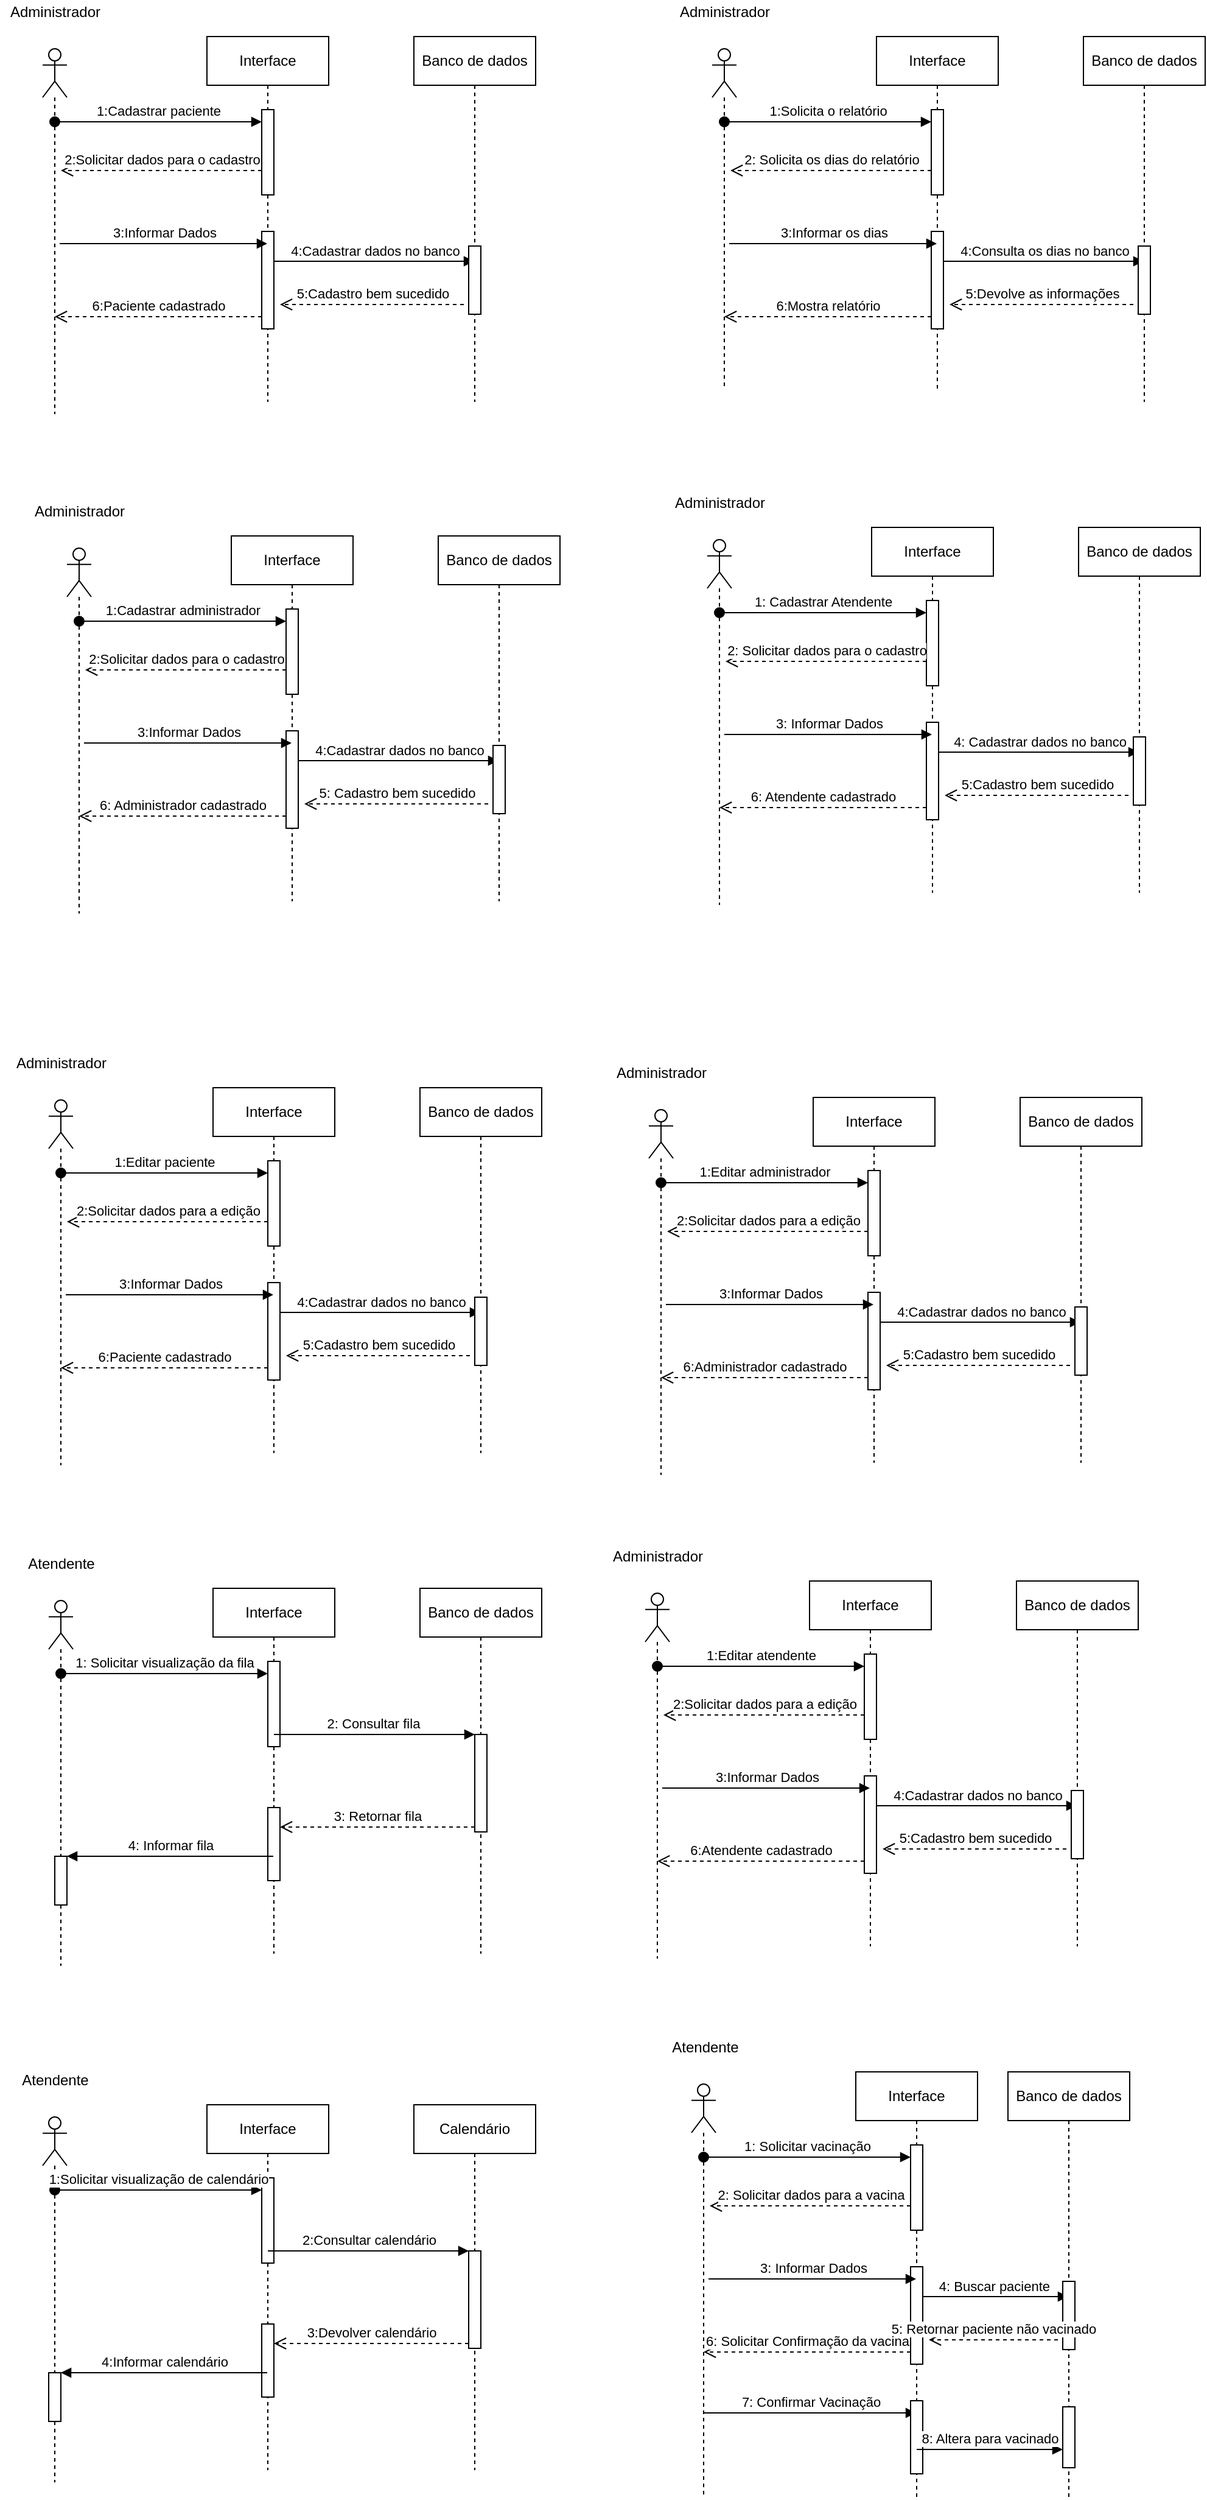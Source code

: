 <mxfile version="14.7.0" type="device"><diagram id="fq1xFyB3ZNlczUA5OAcR" name="Page-1"><mxGraphModel dx="1102" dy="614" grid="0" gridSize="10" guides="1" tooltips="1" connect="1" arrows="1" fold="1" page="1" pageScale="1" pageWidth="1169" pageHeight="827" math="0" shadow="0"><root><mxCell id="0"/><mxCell id="1" parent="0"/><mxCell id="ypJYHJsdkDQS3AEFPmSb-1" value="" style="shape=umlLifeline;participant=umlActor;perimeter=lifelinePerimeter;whiteSpace=wrap;html=1;container=1;collapsible=0;recursiveResize=0;verticalAlign=top;spacingTop=36;outlineConnect=0;" parent="1" vertex="1"><mxGeometry x="115" y="70" width="20" height="300" as="geometry"/></mxCell><mxCell id="ypJYHJsdkDQS3AEFPmSb-2" value="Interface" style="shape=umlLifeline;perimeter=lifelinePerimeter;whiteSpace=wrap;html=1;container=1;collapsible=0;recursiveResize=0;outlineConnect=0;" parent="1" vertex="1"><mxGeometry x="250" y="60" width="100" height="300" as="geometry"/></mxCell><mxCell id="ypJYHJsdkDQS3AEFPmSb-3" value="Banco de dados" style="shape=umlLifeline;perimeter=lifelinePerimeter;whiteSpace=wrap;html=1;container=1;collapsible=0;recursiveResize=0;outlineConnect=0;" parent="1" vertex="1"><mxGeometry x="420" y="60" width="100" height="300" as="geometry"/></mxCell><mxCell id="ypJYHJsdkDQS3AEFPmSb-6" value="Administrador" style="text;html=1;align=center;verticalAlign=middle;resizable=0;points=[];autosize=1;strokeColor=none;" parent="1" vertex="1"><mxGeometry x="80" y="30" width="90" height="20" as="geometry"/></mxCell><mxCell id="ypJYHJsdkDQS3AEFPmSb-7" value="" style="html=1;points=[];perimeter=orthogonalPerimeter;" parent="1" vertex="1"><mxGeometry x="295" y="120" width="10" height="70" as="geometry"/></mxCell><mxCell id="ypJYHJsdkDQS3AEFPmSb-8" value="1:Cadastrar paciente" style="html=1;verticalAlign=bottom;startArrow=oval;endArrow=block;startSize=8;" parent="1" source="ypJYHJsdkDQS3AEFPmSb-1" target="ypJYHJsdkDQS3AEFPmSb-7" edge="1"><mxGeometry relative="1" as="geometry"><mxPoint x="230" y="130" as="sourcePoint"/><Array as="points"><mxPoint x="210" y="130"/></Array></mxGeometry></mxCell><mxCell id="ypJYHJsdkDQS3AEFPmSb-9" value="2:Solicitar dados para o cadastro" style="html=1;verticalAlign=bottom;endArrow=open;dashed=1;endSize=8;" parent="1" edge="1"><mxGeometry relative="1" as="geometry"><mxPoint x="295" y="170" as="sourcePoint"/><mxPoint x="130" y="170" as="targetPoint"/></mxGeometry></mxCell><mxCell id="ypJYHJsdkDQS3AEFPmSb-15" value="" style="html=1;points=[];perimeter=orthogonalPerimeter;" parent="1" vertex="1"><mxGeometry x="295" y="220" width="10" height="80" as="geometry"/></mxCell><mxCell id="ypJYHJsdkDQS3AEFPmSb-16" value="3:Informar Dados" style="html=1;verticalAlign=bottom;endArrow=block;" parent="1" target="ypJYHJsdkDQS3AEFPmSb-2" edge="1"><mxGeometry width="80" relative="1" as="geometry"><mxPoint x="129" y="230" as="sourcePoint"/><mxPoint x="210" y="230" as="targetPoint"/><Array as="points"><mxPoint x="230" y="230"/></Array></mxGeometry></mxCell><mxCell id="ypJYHJsdkDQS3AEFPmSb-18" value="4:Cadastrar dados no banco" style="html=1;verticalAlign=bottom;endArrow=block;" parent="1" target="ypJYHJsdkDQS3AEFPmSb-3" edge="1"><mxGeometry width="80" relative="1" as="geometry"><mxPoint x="305" y="244.5" as="sourcePoint"/><mxPoint x="450" y="245" as="targetPoint"/></mxGeometry></mxCell><mxCell id="ypJYHJsdkDQS3AEFPmSb-19" value="" style="html=1;points=[];perimeter=orthogonalPerimeter;" parent="1" vertex="1"><mxGeometry x="465" y="232" width="10" height="56" as="geometry"/></mxCell><mxCell id="ypJYHJsdkDQS3AEFPmSb-20" value="5:Cadastro bem sucedido" style="html=1;verticalAlign=bottom;endArrow=open;dashed=1;endSize=8;exitX=-0.4;exitY=0.857;exitDx=0;exitDy=0;exitPerimeter=0;" parent="1" source="ypJYHJsdkDQS3AEFPmSb-19" edge="1"><mxGeometry relative="1" as="geometry"><mxPoint x="495" y="280" as="sourcePoint"/><mxPoint x="310" y="280" as="targetPoint"/></mxGeometry></mxCell><mxCell id="ypJYHJsdkDQS3AEFPmSb-21" value="6:Paciente cadastrado" style="html=1;verticalAlign=bottom;endArrow=open;dashed=1;endSize=8;" parent="1" target="ypJYHJsdkDQS3AEFPmSb-1" edge="1"><mxGeometry relative="1" as="geometry"><mxPoint x="295" y="290" as="sourcePoint"/><mxPoint x="215" y="290" as="targetPoint"/></mxGeometry></mxCell><mxCell id="ypJYHJsdkDQS3AEFPmSb-22" value="" style="shape=umlLifeline;participant=umlActor;perimeter=lifelinePerimeter;whiteSpace=wrap;html=1;container=1;collapsible=0;recursiveResize=0;verticalAlign=top;spacingTop=36;outlineConnect=0;" parent="1" vertex="1"><mxGeometry x="135" y="480" width="20" height="300" as="geometry"/></mxCell><mxCell id="ypJYHJsdkDQS3AEFPmSb-23" value="Interface" style="shape=umlLifeline;perimeter=lifelinePerimeter;whiteSpace=wrap;html=1;container=1;collapsible=0;recursiveResize=0;outlineConnect=0;" parent="1" vertex="1"><mxGeometry x="270" y="470" width="100" height="300" as="geometry"/></mxCell><mxCell id="ypJYHJsdkDQS3AEFPmSb-24" value="Banco de dados" style="shape=umlLifeline;perimeter=lifelinePerimeter;whiteSpace=wrap;html=1;container=1;collapsible=0;recursiveResize=0;outlineConnect=0;" parent="1" vertex="1"><mxGeometry x="440" y="470" width="100" height="300" as="geometry"/></mxCell><mxCell id="ypJYHJsdkDQS3AEFPmSb-25" value="Administrador" style="text;html=1;align=center;verticalAlign=middle;resizable=0;points=[];autosize=1;strokeColor=none;" parent="1" vertex="1"><mxGeometry x="100" y="440" width="90" height="20" as="geometry"/></mxCell><mxCell id="ypJYHJsdkDQS3AEFPmSb-26" value="" style="html=1;points=[];perimeter=orthogonalPerimeter;" parent="1" vertex="1"><mxGeometry x="315" y="530" width="10" height="70" as="geometry"/></mxCell><mxCell id="ypJYHJsdkDQS3AEFPmSb-27" value="1:Cadastrar administrador" style="html=1;verticalAlign=bottom;startArrow=oval;endArrow=block;startSize=8;" parent="1" source="ypJYHJsdkDQS3AEFPmSb-22" target="ypJYHJsdkDQS3AEFPmSb-26" edge="1"><mxGeometry relative="1" as="geometry"><mxPoint x="250" y="540" as="sourcePoint"/><Array as="points"><mxPoint x="230" y="540"/></Array></mxGeometry></mxCell><mxCell id="ypJYHJsdkDQS3AEFPmSb-28" value="2:Solicitar dados para o cadastro" style="html=1;verticalAlign=bottom;endArrow=open;dashed=1;endSize=8;" parent="1" edge="1"><mxGeometry relative="1" as="geometry"><mxPoint x="315" y="580" as="sourcePoint"/><mxPoint x="150" y="580" as="targetPoint"/></mxGeometry></mxCell><mxCell id="ypJYHJsdkDQS3AEFPmSb-29" value="" style="html=1;points=[];perimeter=orthogonalPerimeter;" parent="1" vertex="1"><mxGeometry x="315" y="630" width="10" height="80" as="geometry"/></mxCell><mxCell id="ypJYHJsdkDQS3AEFPmSb-30" value="3:Informar Dados" style="html=1;verticalAlign=bottom;endArrow=block;" parent="1" target="ypJYHJsdkDQS3AEFPmSb-23" edge="1"><mxGeometry width="80" relative="1" as="geometry"><mxPoint x="149" y="640" as="sourcePoint"/><mxPoint x="230" y="640" as="targetPoint"/><Array as="points"><mxPoint x="250" y="640"/></Array></mxGeometry></mxCell><mxCell id="ypJYHJsdkDQS3AEFPmSb-31" value="4:Cadastrar dados no banco" style="html=1;verticalAlign=bottom;endArrow=block;" parent="1" target="ypJYHJsdkDQS3AEFPmSb-24" edge="1"><mxGeometry width="80" relative="1" as="geometry"><mxPoint x="325" y="654.5" as="sourcePoint"/><mxPoint x="470" y="655" as="targetPoint"/></mxGeometry></mxCell><mxCell id="ypJYHJsdkDQS3AEFPmSb-32" value="" style="html=1;points=[];perimeter=orthogonalPerimeter;" parent="1" vertex="1"><mxGeometry x="485" y="642" width="10" height="56" as="geometry"/></mxCell><mxCell id="ypJYHJsdkDQS3AEFPmSb-33" value="5: Cadastro bem sucedido" style="html=1;verticalAlign=bottom;endArrow=open;dashed=1;endSize=8;exitX=-0.4;exitY=0.857;exitDx=0;exitDy=0;exitPerimeter=0;" parent="1" source="ypJYHJsdkDQS3AEFPmSb-32" edge="1"><mxGeometry relative="1" as="geometry"><mxPoint x="515" y="690" as="sourcePoint"/><mxPoint x="330" y="690" as="targetPoint"/></mxGeometry></mxCell><mxCell id="ypJYHJsdkDQS3AEFPmSb-34" value="6: Administrador cadastrado" style="html=1;verticalAlign=bottom;endArrow=open;dashed=1;endSize=8;" parent="1" target="ypJYHJsdkDQS3AEFPmSb-22" edge="1"><mxGeometry relative="1" as="geometry"><mxPoint x="315" y="700" as="sourcePoint"/><mxPoint x="235" y="700" as="targetPoint"/></mxGeometry></mxCell><mxCell id="ypJYHJsdkDQS3AEFPmSb-35" value="" style="shape=umlLifeline;participant=umlActor;perimeter=lifelinePerimeter;whiteSpace=wrap;html=1;container=1;collapsible=0;recursiveResize=0;verticalAlign=top;spacingTop=36;outlineConnect=0;" parent="1" vertex="1"><mxGeometry x="661" y="473" width="20" height="300" as="geometry"/></mxCell><mxCell id="ypJYHJsdkDQS3AEFPmSb-36" value="Interface" style="shape=umlLifeline;perimeter=lifelinePerimeter;whiteSpace=wrap;html=1;container=1;collapsible=0;recursiveResize=0;outlineConnect=0;" parent="1" vertex="1"><mxGeometry x="796" y="463" width="100" height="300" as="geometry"/></mxCell><mxCell id="ypJYHJsdkDQS3AEFPmSb-37" value="Banco de dados" style="shape=umlLifeline;perimeter=lifelinePerimeter;whiteSpace=wrap;html=1;container=1;collapsible=0;recursiveResize=0;outlineConnect=0;" parent="1" vertex="1"><mxGeometry x="966" y="463" width="100" height="300" as="geometry"/></mxCell><mxCell id="ypJYHJsdkDQS3AEFPmSb-38" value="Administrador" style="text;html=1;align=center;verticalAlign=middle;resizable=0;points=[];autosize=1;strokeColor=none;" parent="1" vertex="1"><mxGeometry x="626" y="433" width="90" height="20" as="geometry"/></mxCell><mxCell id="ypJYHJsdkDQS3AEFPmSb-39" value="" style="html=1;points=[];perimeter=orthogonalPerimeter;" parent="1" vertex="1"><mxGeometry x="841" y="523" width="10" height="70" as="geometry"/></mxCell><mxCell id="ypJYHJsdkDQS3AEFPmSb-40" value="1: Cadastrar Atendente" style="html=1;verticalAlign=bottom;startArrow=oval;endArrow=block;startSize=8;" parent="1" source="ypJYHJsdkDQS3AEFPmSb-35" target="ypJYHJsdkDQS3AEFPmSb-39" edge="1"><mxGeometry relative="1" as="geometry"><mxPoint x="776" y="533" as="sourcePoint"/><Array as="points"><mxPoint x="756" y="533"/></Array></mxGeometry></mxCell><mxCell id="ypJYHJsdkDQS3AEFPmSb-41" value="2: Solicitar dados para o cadastro" style="html=1;verticalAlign=bottom;endArrow=open;dashed=1;endSize=8;" parent="1" edge="1"><mxGeometry relative="1" as="geometry"><mxPoint x="841" y="573" as="sourcePoint"/><mxPoint x="676" y="573" as="targetPoint"/></mxGeometry></mxCell><mxCell id="ypJYHJsdkDQS3AEFPmSb-42" value="" style="html=1;points=[];perimeter=orthogonalPerimeter;" parent="1" vertex="1"><mxGeometry x="841" y="623" width="10" height="80" as="geometry"/></mxCell><mxCell id="ypJYHJsdkDQS3AEFPmSb-43" value="3: Informar Dados" style="html=1;verticalAlign=bottom;endArrow=block;" parent="1" target="ypJYHJsdkDQS3AEFPmSb-36" edge="1"><mxGeometry width="80" relative="1" as="geometry"><mxPoint x="675" y="633" as="sourcePoint"/><mxPoint x="756" y="633" as="targetPoint"/><Array as="points"><mxPoint x="776" y="633"/></Array></mxGeometry></mxCell><mxCell id="ypJYHJsdkDQS3AEFPmSb-44" value="4: Cadastrar dados no banco" style="html=1;verticalAlign=bottom;endArrow=block;" parent="1" target="ypJYHJsdkDQS3AEFPmSb-37" edge="1"><mxGeometry width="80" relative="1" as="geometry"><mxPoint x="851" y="647.5" as="sourcePoint"/><mxPoint x="996" y="648" as="targetPoint"/></mxGeometry></mxCell><mxCell id="ypJYHJsdkDQS3AEFPmSb-45" value="" style="html=1;points=[];perimeter=orthogonalPerimeter;" parent="1" vertex="1"><mxGeometry x="1011" y="635" width="10" height="56" as="geometry"/></mxCell><mxCell id="ypJYHJsdkDQS3AEFPmSb-46" value="5:Cadastro bem sucedido" style="html=1;verticalAlign=bottom;endArrow=open;dashed=1;endSize=8;exitX=-0.4;exitY=0.857;exitDx=0;exitDy=0;exitPerimeter=0;" parent="1" source="ypJYHJsdkDQS3AEFPmSb-45" edge="1"><mxGeometry relative="1" as="geometry"><mxPoint x="1041" y="683" as="sourcePoint"/><mxPoint x="856" y="683" as="targetPoint"/></mxGeometry></mxCell><mxCell id="ypJYHJsdkDQS3AEFPmSb-47" value="6: Atendente cadastrado" style="html=1;verticalAlign=bottom;endArrow=open;dashed=1;endSize=8;" parent="1" target="ypJYHJsdkDQS3AEFPmSb-35" edge="1"><mxGeometry relative="1" as="geometry"><mxPoint x="841" y="693" as="sourcePoint"/><mxPoint x="761" y="693" as="targetPoint"/></mxGeometry></mxCell><mxCell id="Ee1vl0Kd4_KWpYa4vW4K-1" value="" style="shape=umlLifeline;participant=umlActor;perimeter=lifelinePerimeter;whiteSpace=wrap;html=1;container=1;collapsible=0;recursiveResize=0;verticalAlign=top;spacingTop=36;outlineConnect=0;" vertex="1" parent="1"><mxGeometry x="665" y="70" width="20" height="280" as="geometry"/></mxCell><mxCell id="Ee1vl0Kd4_KWpYa4vW4K-2" value="Interface" style="shape=umlLifeline;perimeter=lifelinePerimeter;whiteSpace=wrap;html=1;container=1;collapsible=0;recursiveResize=0;outlineConnect=0;" vertex="1" parent="1"><mxGeometry x="800" y="60" width="100" height="290" as="geometry"/></mxCell><mxCell id="Ee1vl0Kd4_KWpYa4vW4K-3" value="Banco de dados" style="shape=umlLifeline;perimeter=lifelinePerimeter;whiteSpace=wrap;html=1;container=1;collapsible=0;recursiveResize=0;outlineConnect=0;" vertex="1" parent="1"><mxGeometry x="970" y="60" width="100" height="300" as="geometry"/></mxCell><mxCell id="Ee1vl0Kd4_KWpYa4vW4K-4" value="Administrador" style="text;html=1;align=center;verticalAlign=middle;resizable=0;points=[];autosize=1;strokeColor=none;" vertex="1" parent="1"><mxGeometry x="630" y="30" width="90" height="20" as="geometry"/></mxCell><mxCell id="Ee1vl0Kd4_KWpYa4vW4K-5" value="" style="html=1;points=[];perimeter=orthogonalPerimeter;" vertex="1" parent="1"><mxGeometry x="845" y="120" width="10" height="70" as="geometry"/></mxCell><mxCell id="Ee1vl0Kd4_KWpYa4vW4K-6" value="1:Solicita o relatório" style="html=1;verticalAlign=bottom;startArrow=oval;endArrow=block;startSize=8;" edge="1" parent="1" source="Ee1vl0Kd4_KWpYa4vW4K-1" target="Ee1vl0Kd4_KWpYa4vW4K-5"><mxGeometry relative="1" as="geometry"><mxPoint x="780" y="130" as="sourcePoint"/><Array as="points"><mxPoint x="760" y="130"/></Array></mxGeometry></mxCell><mxCell id="Ee1vl0Kd4_KWpYa4vW4K-7" value="2: Solicita os dias do relatório" style="html=1;verticalAlign=bottom;endArrow=open;dashed=1;endSize=8;" edge="1" parent="1"><mxGeometry relative="1" as="geometry"><mxPoint x="845" y="170" as="sourcePoint"/><mxPoint x="680" y="170" as="targetPoint"/></mxGeometry></mxCell><mxCell id="Ee1vl0Kd4_KWpYa4vW4K-8" value="" style="html=1;points=[];perimeter=orthogonalPerimeter;" vertex="1" parent="1"><mxGeometry x="845" y="220" width="10" height="80" as="geometry"/></mxCell><mxCell id="Ee1vl0Kd4_KWpYa4vW4K-9" value="3:Informar os dias" style="html=1;verticalAlign=bottom;endArrow=block;" edge="1" parent="1" target="Ee1vl0Kd4_KWpYa4vW4K-2"><mxGeometry width="80" relative="1" as="geometry"><mxPoint x="679" y="230" as="sourcePoint"/><mxPoint x="760" y="230" as="targetPoint"/><Array as="points"><mxPoint x="780" y="230"/></Array></mxGeometry></mxCell><mxCell id="Ee1vl0Kd4_KWpYa4vW4K-10" value="4:Consulta os dias no banco" style="html=1;verticalAlign=bottom;endArrow=block;" edge="1" parent="1" target="Ee1vl0Kd4_KWpYa4vW4K-3"><mxGeometry width="80" relative="1" as="geometry"><mxPoint x="855" y="244.5" as="sourcePoint"/><mxPoint x="1000" y="245" as="targetPoint"/></mxGeometry></mxCell><mxCell id="Ee1vl0Kd4_KWpYa4vW4K-11" value="" style="html=1;points=[];perimeter=orthogonalPerimeter;" vertex="1" parent="1"><mxGeometry x="1015" y="232" width="10" height="56" as="geometry"/></mxCell><mxCell id="Ee1vl0Kd4_KWpYa4vW4K-12" value="5:Devolve as informações" style="html=1;verticalAlign=bottom;endArrow=open;dashed=1;endSize=8;exitX=-0.4;exitY=0.857;exitDx=0;exitDy=0;exitPerimeter=0;" edge="1" parent="1" source="Ee1vl0Kd4_KWpYa4vW4K-11"><mxGeometry relative="1" as="geometry"><mxPoint x="1045" y="280" as="sourcePoint"/><mxPoint x="860" y="280" as="targetPoint"/></mxGeometry></mxCell><mxCell id="Ee1vl0Kd4_KWpYa4vW4K-13" value="6:Mostra relatório" style="html=1;verticalAlign=bottom;endArrow=open;dashed=1;endSize=8;" edge="1" parent="1" target="Ee1vl0Kd4_KWpYa4vW4K-1"><mxGeometry relative="1" as="geometry"><mxPoint x="845" y="290" as="sourcePoint"/><mxPoint x="765" y="290" as="targetPoint"/></mxGeometry></mxCell><mxCell id="Ee1vl0Kd4_KWpYa4vW4K-14" value="" style="shape=umlLifeline;participant=umlActor;perimeter=lifelinePerimeter;whiteSpace=wrap;html=1;container=1;collapsible=0;recursiveResize=0;verticalAlign=top;spacingTop=36;outlineConnect=0;" vertex="1" parent="1"><mxGeometry x="120" y="1344" width="20" height="300" as="geometry"/></mxCell><mxCell id="Ee1vl0Kd4_KWpYa4vW4K-15" value="Interface" style="shape=umlLifeline;perimeter=lifelinePerimeter;whiteSpace=wrap;html=1;container=1;collapsible=0;recursiveResize=0;outlineConnect=0;" vertex="1" parent="1"><mxGeometry x="255" y="1334" width="100" height="300" as="geometry"/></mxCell><mxCell id="Ee1vl0Kd4_KWpYa4vW4K-16" value="Banco de dados" style="shape=umlLifeline;perimeter=lifelinePerimeter;whiteSpace=wrap;html=1;container=1;collapsible=0;recursiveResize=0;outlineConnect=0;" vertex="1" parent="1"><mxGeometry x="425" y="1334" width="100" height="300" as="geometry"/></mxCell><mxCell id="Ee1vl0Kd4_KWpYa4vW4K-17" value="Atendente" style="text;html=1;align=center;verticalAlign=middle;resizable=0;points=[];autosize=1;strokeColor=none;" vertex="1" parent="1"><mxGeometry x="95" y="1304" width="70" height="20" as="geometry"/></mxCell><mxCell id="Ee1vl0Kd4_KWpYa4vW4K-18" value="" style="html=1;points=[];perimeter=orthogonalPerimeter;" vertex="1" parent="1"><mxGeometry x="300" y="1394" width="10" height="70" as="geometry"/></mxCell><mxCell id="Ee1vl0Kd4_KWpYa4vW4K-19" value="1: Solicitar visualização da fila" style="html=1;verticalAlign=bottom;startArrow=oval;endArrow=block;startSize=8;" edge="1" parent="1" source="Ee1vl0Kd4_KWpYa4vW4K-14" target="Ee1vl0Kd4_KWpYa4vW4K-18"><mxGeometry relative="1" as="geometry"><mxPoint x="235" y="1404" as="sourcePoint"/><Array as="points"><mxPoint x="215" y="1404"/></Array></mxGeometry></mxCell><mxCell id="Ee1vl0Kd4_KWpYa4vW4K-27" value="" style="html=1;points=[];perimeter=orthogonalPerimeter;" vertex="1" parent="1"><mxGeometry x="470" y="1454" width="10" height="80" as="geometry"/></mxCell><mxCell id="Ee1vl0Kd4_KWpYa4vW4K-28" value="2: Consultar fila&amp;nbsp;" style="html=1;verticalAlign=bottom;endArrow=block;entryX=0;entryY=0;" edge="1" target="Ee1vl0Kd4_KWpYa4vW4K-27" parent="1" source="Ee1vl0Kd4_KWpYa4vW4K-15"><mxGeometry relative="1" as="geometry"><mxPoint x="395" y="1454" as="sourcePoint"/></mxGeometry></mxCell><mxCell id="Ee1vl0Kd4_KWpYa4vW4K-29" value="3: Retornar fila" style="html=1;verticalAlign=bottom;endArrow=open;dashed=1;endSize=8;exitX=0;exitY=0.95;" edge="1" source="Ee1vl0Kd4_KWpYa4vW4K-27" parent="1" target="Ee1vl0Kd4_KWpYa4vW4K-30"><mxGeometry relative="1" as="geometry"><mxPoint x="335" y="1530" as="targetPoint"/></mxGeometry></mxCell><mxCell id="Ee1vl0Kd4_KWpYa4vW4K-30" value="" style="html=1;points=[];perimeter=orthogonalPerimeter;" vertex="1" parent="1"><mxGeometry x="300" y="1514" width="10" height="60" as="geometry"/></mxCell><mxCell id="Ee1vl0Kd4_KWpYa4vW4K-31" value="" style="html=1;points=[];perimeter=orthogonalPerimeter;" vertex="1" parent="1"><mxGeometry x="125" y="1554" width="10" height="40" as="geometry"/></mxCell><mxCell id="Ee1vl0Kd4_KWpYa4vW4K-32" value="4: Informar fila" style="html=1;verticalAlign=bottom;endArrow=block;entryX=1;entryY=0;" edge="1" target="Ee1vl0Kd4_KWpYa4vW4K-31" parent="1" source="Ee1vl0Kd4_KWpYa4vW4K-15"><mxGeometry relative="1" as="geometry"><mxPoint x="195" y="1544" as="sourcePoint"/></mxGeometry></mxCell><mxCell id="Ee1vl0Kd4_KWpYa4vW4K-34" value="" style="shape=umlLifeline;participant=umlActor;perimeter=lifelinePerimeter;whiteSpace=wrap;html=1;container=1;collapsible=0;recursiveResize=0;verticalAlign=top;spacingTop=36;outlineConnect=0;" vertex="1" parent="1"><mxGeometry x="115" y="1768" width="20" height="300" as="geometry"/></mxCell><mxCell id="Ee1vl0Kd4_KWpYa4vW4K-35" value="Interface" style="shape=umlLifeline;perimeter=lifelinePerimeter;whiteSpace=wrap;html=1;container=1;collapsible=0;recursiveResize=0;outlineConnect=0;" vertex="1" parent="1"><mxGeometry x="250" y="1758" width="100" height="300" as="geometry"/></mxCell><mxCell id="Ee1vl0Kd4_KWpYa4vW4K-36" value="Calendário" style="shape=umlLifeline;perimeter=lifelinePerimeter;whiteSpace=wrap;html=1;container=1;collapsible=0;recursiveResize=0;outlineConnect=0;" vertex="1" parent="1"><mxGeometry x="420" y="1758" width="100" height="300" as="geometry"/></mxCell><mxCell id="Ee1vl0Kd4_KWpYa4vW4K-37" value="Atendente" style="text;html=1;align=center;verticalAlign=middle;resizable=0;points=[];autosize=1;strokeColor=none;" vertex="1" parent="1"><mxGeometry x="90" y="1728" width="70" height="20" as="geometry"/></mxCell><mxCell id="Ee1vl0Kd4_KWpYa4vW4K-38" value="" style="html=1;points=[];perimeter=orthogonalPerimeter;" vertex="1" parent="1"><mxGeometry x="295" y="1818" width="10" height="70" as="geometry"/></mxCell><mxCell id="Ee1vl0Kd4_KWpYa4vW4K-39" value="1:Solicitar visualização de calendário" style="html=1;verticalAlign=bottom;startArrow=oval;endArrow=block;startSize=8;" edge="1" parent="1" source="Ee1vl0Kd4_KWpYa4vW4K-34" target="Ee1vl0Kd4_KWpYa4vW4K-38"><mxGeometry relative="1" as="geometry"><mxPoint x="230" y="1828" as="sourcePoint"/><Array as="points"><mxPoint x="210" y="1828"/></Array></mxGeometry></mxCell><mxCell id="Ee1vl0Kd4_KWpYa4vW4K-40" value="" style="html=1;points=[];perimeter=orthogonalPerimeter;" vertex="1" parent="1"><mxGeometry x="465" y="1878" width="10" height="80" as="geometry"/></mxCell><mxCell id="Ee1vl0Kd4_KWpYa4vW4K-41" value="2:Consultar calendário" style="html=1;verticalAlign=bottom;endArrow=block;entryX=0;entryY=0;" edge="1" parent="1" source="Ee1vl0Kd4_KWpYa4vW4K-35" target="Ee1vl0Kd4_KWpYa4vW4K-40"><mxGeometry relative="1" as="geometry"><mxPoint x="390" y="1878" as="sourcePoint"/></mxGeometry></mxCell><mxCell id="Ee1vl0Kd4_KWpYa4vW4K-42" value="3:Devolver calendário" style="html=1;verticalAlign=bottom;endArrow=open;dashed=1;endSize=8;exitX=0;exitY=0.95;" edge="1" parent="1" source="Ee1vl0Kd4_KWpYa4vW4K-40" target="Ee1vl0Kd4_KWpYa4vW4K-43"><mxGeometry relative="1" as="geometry"><mxPoint x="330" y="1954" as="targetPoint"/></mxGeometry></mxCell><mxCell id="Ee1vl0Kd4_KWpYa4vW4K-43" value="" style="html=1;points=[];perimeter=orthogonalPerimeter;" vertex="1" parent="1"><mxGeometry x="295" y="1938" width="10" height="60" as="geometry"/></mxCell><mxCell id="Ee1vl0Kd4_KWpYa4vW4K-44" value="" style="html=1;points=[];perimeter=orthogonalPerimeter;" vertex="1" parent="1"><mxGeometry x="120" y="1978" width="10" height="40" as="geometry"/></mxCell><mxCell id="Ee1vl0Kd4_KWpYa4vW4K-45" value="4:Informar calendário" style="html=1;verticalAlign=bottom;endArrow=block;entryX=1;entryY=0;" edge="1" parent="1" source="Ee1vl0Kd4_KWpYa4vW4K-35" target="Ee1vl0Kd4_KWpYa4vW4K-44"><mxGeometry relative="1" as="geometry"><mxPoint x="190" y="1968" as="sourcePoint"/></mxGeometry></mxCell><mxCell id="Ee1vl0Kd4_KWpYa4vW4K-46" value="" style="shape=umlLifeline;participant=umlActor;perimeter=lifelinePerimeter;whiteSpace=wrap;html=1;container=1;collapsible=0;recursiveResize=0;verticalAlign=top;spacingTop=36;outlineConnect=0;" vertex="1" parent="1"><mxGeometry x="648" y="1741" width="20" height="340" as="geometry"/></mxCell><mxCell id="Ee1vl0Kd4_KWpYa4vW4K-47" value="Interface" style="shape=umlLifeline;perimeter=lifelinePerimeter;whiteSpace=wrap;html=1;container=1;collapsible=0;recursiveResize=0;outlineConnect=0;" vertex="1" parent="1"><mxGeometry x="783" y="1731" width="100" height="350" as="geometry"/></mxCell><mxCell id="Ee1vl0Kd4_KWpYa4vW4K-48" value="Banco de dados" style="shape=umlLifeline;perimeter=lifelinePerimeter;whiteSpace=wrap;html=1;container=1;collapsible=0;recursiveResize=0;outlineConnect=0;" vertex="1" parent="1"><mxGeometry x="908" y="1731" width="100" height="350" as="geometry"/></mxCell><mxCell id="Ee1vl0Kd4_KWpYa4vW4K-49" value="Atendente" style="text;html=1;align=center;verticalAlign=middle;resizable=0;points=[];autosize=1;strokeColor=none;" vertex="1" parent="1"><mxGeometry x="626" y="1702" width="65" height="18" as="geometry"/></mxCell><mxCell id="Ee1vl0Kd4_KWpYa4vW4K-50" value="" style="html=1;points=[];perimeter=orthogonalPerimeter;" vertex="1" parent="1"><mxGeometry x="828" y="1791" width="10" height="70" as="geometry"/></mxCell><mxCell id="Ee1vl0Kd4_KWpYa4vW4K-51" value="1: Solicitar vacinação" style="html=1;verticalAlign=bottom;startArrow=oval;endArrow=block;startSize=8;" edge="1" parent="1" source="Ee1vl0Kd4_KWpYa4vW4K-46" target="Ee1vl0Kd4_KWpYa4vW4K-50"><mxGeometry relative="1" as="geometry"><mxPoint x="763" y="1801" as="sourcePoint"/><Array as="points"><mxPoint x="743" y="1801"/></Array></mxGeometry></mxCell><mxCell id="Ee1vl0Kd4_KWpYa4vW4K-52" value="2: Solicitar dados para a vacina" style="html=1;verticalAlign=bottom;endArrow=open;dashed=1;endSize=8;" edge="1" parent="1"><mxGeometry relative="1" as="geometry"><mxPoint x="828" y="1841" as="sourcePoint"/><mxPoint x="663" y="1841" as="targetPoint"/></mxGeometry></mxCell><mxCell id="Ee1vl0Kd4_KWpYa4vW4K-53" value="" style="html=1;points=[];perimeter=orthogonalPerimeter;" vertex="1" parent="1"><mxGeometry x="828" y="1891" width="10" height="80" as="geometry"/></mxCell><mxCell id="Ee1vl0Kd4_KWpYa4vW4K-54" value="3: Informar Dados" style="html=1;verticalAlign=bottom;endArrow=block;" edge="1" parent="1" target="Ee1vl0Kd4_KWpYa4vW4K-47"><mxGeometry width="80" relative="1" as="geometry"><mxPoint x="662" y="1901" as="sourcePoint"/><mxPoint x="743" y="1901" as="targetPoint"/><Array as="points"><mxPoint x="763" y="1901"/></Array></mxGeometry></mxCell><mxCell id="Ee1vl0Kd4_KWpYa4vW4K-55" value="4: Buscar paciente&amp;nbsp;" style="html=1;verticalAlign=bottom;endArrow=block;" edge="1" parent="1" target="Ee1vl0Kd4_KWpYa4vW4K-48"><mxGeometry width="80" relative="1" as="geometry"><mxPoint x="838" y="1915.5" as="sourcePoint"/><mxPoint x="983" y="1916" as="targetPoint"/></mxGeometry></mxCell><mxCell id="Ee1vl0Kd4_KWpYa4vW4K-56" value="" style="html=1;points=[];perimeter=orthogonalPerimeter;" vertex="1" parent="1"><mxGeometry x="953" y="1903" width="10" height="56" as="geometry"/></mxCell><mxCell id="Ee1vl0Kd4_KWpYa4vW4K-57" value="5: Retornar paciente não vacinado" style="html=1;verticalAlign=bottom;endArrow=open;dashed=1;endSize=8;exitX=-0.4;exitY=0.857;exitDx=0;exitDy=0;exitPerimeter=0;" edge="1" parent="1" source="Ee1vl0Kd4_KWpYa4vW4K-56"><mxGeometry relative="1" as="geometry"><mxPoint x="1028" y="1951" as="sourcePoint"/><mxPoint x="843" y="1951" as="targetPoint"/></mxGeometry></mxCell><mxCell id="Ee1vl0Kd4_KWpYa4vW4K-58" value="6: Solicitar Confirmação da vacina" style="html=1;verticalAlign=bottom;endArrow=open;dashed=1;endSize=8;" edge="1" parent="1" target="Ee1vl0Kd4_KWpYa4vW4K-46"><mxGeometry relative="1" as="geometry"><mxPoint x="828" y="1961" as="sourcePoint"/><mxPoint x="748" y="1961" as="targetPoint"/></mxGeometry></mxCell><mxCell id="Ee1vl0Kd4_KWpYa4vW4K-59" value="7: Confirmar Vacinação" style="html=1;verticalAlign=bottom;endArrow=block;" edge="1" parent="1" target="Ee1vl0Kd4_KWpYa4vW4K-47"><mxGeometry width="80" relative="1" as="geometry"><mxPoint x="658" y="2011" as="sourcePoint"/><mxPoint x="738" y="2011" as="targetPoint"/></mxGeometry></mxCell><mxCell id="Ee1vl0Kd4_KWpYa4vW4K-60" value="" style="html=1;points=[];perimeter=orthogonalPerimeter;" vertex="1" parent="1"><mxGeometry x="828" y="2001" width="10" height="60" as="geometry"/></mxCell><mxCell id="Ee1vl0Kd4_KWpYa4vW4K-61" value="8: Altera para vacinado" style="html=1;verticalAlign=bottom;endArrow=block;" edge="1" parent="1" target="Ee1vl0Kd4_KWpYa4vW4K-62"><mxGeometry width="80" relative="1" as="geometry"><mxPoint x="833" y="2041" as="sourcePoint"/><mxPoint x="913" y="2041" as="targetPoint"/></mxGeometry></mxCell><mxCell id="Ee1vl0Kd4_KWpYa4vW4K-62" value="" style="html=1;points=[];perimeter=orthogonalPerimeter;" vertex="1" parent="1"><mxGeometry x="953" y="2006" width="10" height="50" as="geometry"/></mxCell><mxCell id="Ee1vl0Kd4_KWpYa4vW4K-75" value="" style="shape=umlLifeline;participant=umlActor;perimeter=lifelinePerimeter;whiteSpace=wrap;html=1;container=1;collapsible=0;recursiveResize=0;verticalAlign=top;spacingTop=36;outlineConnect=0;" vertex="1" parent="1"><mxGeometry x="120" y="933" width="20" height="300" as="geometry"/></mxCell><mxCell id="Ee1vl0Kd4_KWpYa4vW4K-76" value="Interface" style="shape=umlLifeline;perimeter=lifelinePerimeter;whiteSpace=wrap;html=1;container=1;collapsible=0;recursiveResize=0;outlineConnect=0;" vertex="1" parent="1"><mxGeometry x="255" y="923" width="100" height="300" as="geometry"/></mxCell><mxCell id="Ee1vl0Kd4_KWpYa4vW4K-77" value="Banco de dados" style="shape=umlLifeline;perimeter=lifelinePerimeter;whiteSpace=wrap;html=1;container=1;collapsible=0;recursiveResize=0;outlineConnect=0;" vertex="1" parent="1"><mxGeometry x="425" y="923" width="100" height="300" as="geometry"/></mxCell><mxCell id="Ee1vl0Kd4_KWpYa4vW4K-78" value="Administrador" style="text;html=1;align=center;verticalAlign=middle;resizable=0;points=[];autosize=1;strokeColor=none;" vertex="1" parent="1"><mxGeometry x="85" y="893" width="90" height="20" as="geometry"/></mxCell><mxCell id="Ee1vl0Kd4_KWpYa4vW4K-79" value="" style="html=1;points=[];perimeter=orthogonalPerimeter;" vertex="1" parent="1"><mxGeometry x="300" y="983" width="10" height="70" as="geometry"/></mxCell><mxCell id="Ee1vl0Kd4_KWpYa4vW4K-80" value="1:Editar paciente" style="html=1;verticalAlign=bottom;startArrow=oval;endArrow=block;startSize=8;" edge="1" parent="1" source="Ee1vl0Kd4_KWpYa4vW4K-75" target="Ee1vl0Kd4_KWpYa4vW4K-79"><mxGeometry relative="1" as="geometry"><mxPoint x="235" y="993" as="sourcePoint"/><Array as="points"><mxPoint x="215" y="993"/></Array></mxGeometry></mxCell><mxCell id="Ee1vl0Kd4_KWpYa4vW4K-81" value="2:Solicitar dados para a edição" style="html=1;verticalAlign=bottom;endArrow=open;dashed=1;endSize=8;" edge="1" parent="1"><mxGeometry relative="1" as="geometry"><mxPoint x="300" y="1033" as="sourcePoint"/><mxPoint x="135" y="1033" as="targetPoint"/></mxGeometry></mxCell><mxCell id="Ee1vl0Kd4_KWpYa4vW4K-82" value="" style="html=1;points=[];perimeter=orthogonalPerimeter;" vertex="1" parent="1"><mxGeometry x="300" y="1083" width="10" height="80" as="geometry"/></mxCell><mxCell id="Ee1vl0Kd4_KWpYa4vW4K-83" value="3:Informar Dados" style="html=1;verticalAlign=bottom;endArrow=block;" edge="1" parent="1" target="Ee1vl0Kd4_KWpYa4vW4K-76"><mxGeometry width="80" relative="1" as="geometry"><mxPoint x="134" y="1093" as="sourcePoint"/><mxPoint x="215" y="1093" as="targetPoint"/><Array as="points"><mxPoint x="235" y="1093"/></Array></mxGeometry></mxCell><mxCell id="Ee1vl0Kd4_KWpYa4vW4K-84" value="4:Cadastrar dados no banco" style="html=1;verticalAlign=bottom;endArrow=block;" edge="1" parent="1" target="Ee1vl0Kd4_KWpYa4vW4K-77"><mxGeometry width="80" relative="1" as="geometry"><mxPoint x="310" y="1107.5" as="sourcePoint"/><mxPoint x="455" y="1108" as="targetPoint"/></mxGeometry></mxCell><mxCell id="Ee1vl0Kd4_KWpYa4vW4K-85" value="" style="html=1;points=[];perimeter=orthogonalPerimeter;" vertex="1" parent="1"><mxGeometry x="470" y="1095" width="10" height="56" as="geometry"/></mxCell><mxCell id="Ee1vl0Kd4_KWpYa4vW4K-86" value="5:Cadastro bem sucedido" style="html=1;verticalAlign=bottom;endArrow=open;dashed=1;endSize=8;exitX=-0.4;exitY=0.857;exitDx=0;exitDy=0;exitPerimeter=0;" edge="1" parent="1" source="Ee1vl0Kd4_KWpYa4vW4K-85"><mxGeometry relative="1" as="geometry"><mxPoint x="500" y="1143" as="sourcePoint"/><mxPoint x="315" y="1143" as="targetPoint"/></mxGeometry></mxCell><mxCell id="Ee1vl0Kd4_KWpYa4vW4K-87" value="6:Paciente cadastrado" style="html=1;verticalAlign=bottom;endArrow=open;dashed=1;endSize=8;" edge="1" parent="1" target="Ee1vl0Kd4_KWpYa4vW4K-75"><mxGeometry relative="1" as="geometry"><mxPoint x="300" y="1153" as="sourcePoint"/><mxPoint x="220" y="1153" as="targetPoint"/></mxGeometry></mxCell><mxCell id="Ee1vl0Kd4_KWpYa4vW4K-88" value="" style="shape=umlLifeline;participant=umlActor;perimeter=lifelinePerimeter;whiteSpace=wrap;html=1;container=1;collapsible=0;recursiveResize=0;verticalAlign=top;spacingTop=36;outlineConnect=0;" vertex="1" parent="1"><mxGeometry x="613" y="941" width="20" height="300" as="geometry"/></mxCell><mxCell id="Ee1vl0Kd4_KWpYa4vW4K-89" value="Interface" style="shape=umlLifeline;perimeter=lifelinePerimeter;whiteSpace=wrap;html=1;container=1;collapsible=0;recursiveResize=0;outlineConnect=0;" vertex="1" parent="1"><mxGeometry x="748" y="931" width="100" height="300" as="geometry"/></mxCell><mxCell id="Ee1vl0Kd4_KWpYa4vW4K-90" value="Banco de dados" style="shape=umlLifeline;perimeter=lifelinePerimeter;whiteSpace=wrap;html=1;container=1;collapsible=0;recursiveResize=0;outlineConnect=0;" vertex="1" parent="1"><mxGeometry x="918" y="931" width="100" height="300" as="geometry"/></mxCell><mxCell id="Ee1vl0Kd4_KWpYa4vW4K-91" value="Administrador" style="text;html=1;align=center;verticalAlign=middle;resizable=0;points=[];autosize=1;strokeColor=none;" vertex="1" parent="1"><mxGeometry x="578" y="901" width="90" height="20" as="geometry"/></mxCell><mxCell id="Ee1vl0Kd4_KWpYa4vW4K-92" value="" style="html=1;points=[];perimeter=orthogonalPerimeter;" vertex="1" parent="1"><mxGeometry x="793" y="991" width="10" height="70" as="geometry"/></mxCell><mxCell id="Ee1vl0Kd4_KWpYa4vW4K-93" value="1:Editar administrador" style="html=1;verticalAlign=bottom;startArrow=oval;endArrow=block;startSize=8;" edge="1" parent="1" source="Ee1vl0Kd4_KWpYa4vW4K-88" target="Ee1vl0Kd4_KWpYa4vW4K-92"><mxGeometry relative="1" as="geometry"><mxPoint x="728" y="1001" as="sourcePoint"/><Array as="points"><mxPoint x="708" y="1001"/></Array></mxGeometry></mxCell><mxCell id="Ee1vl0Kd4_KWpYa4vW4K-94" value="2:Solicitar dados para a edição" style="html=1;verticalAlign=bottom;endArrow=open;dashed=1;endSize=8;" edge="1" parent="1"><mxGeometry relative="1" as="geometry"><mxPoint x="793" y="1041" as="sourcePoint"/><mxPoint x="628" y="1041" as="targetPoint"/></mxGeometry></mxCell><mxCell id="Ee1vl0Kd4_KWpYa4vW4K-95" value="" style="html=1;points=[];perimeter=orthogonalPerimeter;" vertex="1" parent="1"><mxGeometry x="793" y="1091" width="10" height="80" as="geometry"/></mxCell><mxCell id="Ee1vl0Kd4_KWpYa4vW4K-96" value="3:Informar Dados" style="html=1;verticalAlign=bottom;endArrow=block;" edge="1" parent="1" target="Ee1vl0Kd4_KWpYa4vW4K-89"><mxGeometry width="80" relative="1" as="geometry"><mxPoint x="627" y="1101" as="sourcePoint"/><mxPoint x="708" y="1101" as="targetPoint"/><Array as="points"><mxPoint x="728" y="1101"/></Array></mxGeometry></mxCell><mxCell id="Ee1vl0Kd4_KWpYa4vW4K-97" value="4:Cadastrar dados no banco" style="html=1;verticalAlign=bottom;endArrow=block;" edge="1" parent="1" target="Ee1vl0Kd4_KWpYa4vW4K-90"><mxGeometry width="80" relative="1" as="geometry"><mxPoint x="803" y="1115.5" as="sourcePoint"/><mxPoint x="948" y="1116" as="targetPoint"/></mxGeometry></mxCell><mxCell id="Ee1vl0Kd4_KWpYa4vW4K-98" value="" style="html=1;points=[];perimeter=orthogonalPerimeter;" vertex="1" parent="1"><mxGeometry x="963" y="1103" width="10" height="56" as="geometry"/></mxCell><mxCell id="Ee1vl0Kd4_KWpYa4vW4K-99" value="5:Cadastro bem sucedido" style="html=1;verticalAlign=bottom;endArrow=open;dashed=1;endSize=8;exitX=-0.4;exitY=0.857;exitDx=0;exitDy=0;exitPerimeter=0;" edge="1" parent="1" source="Ee1vl0Kd4_KWpYa4vW4K-98"><mxGeometry relative="1" as="geometry"><mxPoint x="993" y="1151" as="sourcePoint"/><mxPoint x="808" y="1151" as="targetPoint"/></mxGeometry></mxCell><mxCell id="Ee1vl0Kd4_KWpYa4vW4K-100" value="6:Administrador cadastrado" style="html=1;verticalAlign=bottom;endArrow=open;dashed=1;endSize=8;" edge="1" parent="1" target="Ee1vl0Kd4_KWpYa4vW4K-88"><mxGeometry relative="1" as="geometry"><mxPoint x="793" y="1161" as="sourcePoint"/><mxPoint x="713" y="1161" as="targetPoint"/></mxGeometry></mxCell><mxCell id="Ee1vl0Kd4_KWpYa4vW4K-101" value="" style="shape=umlLifeline;participant=umlActor;perimeter=lifelinePerimeter;whiteSpace=wrap;html=1;container=1;collapsible=0;recursiveResize=0;verticalAlign=top;spacingTop=36;outlineConnect=0;" vertex="1" parent="1"><mxGeometry x="610" y="1338" width="20" height="300" as="geometry"/></mxCell><mxCell id="Ee1vl0Kd4_KWpYa4vW4K-102" value="Interface" style="shape=umlLifeline;perimeter=lifelinePerimeter;whiteSpace=wrap;html=1;container=1;collapsible=0;recursiveResize=0;outlineConnect=0;" vertex="1" parent="1"><mxGeometry x="745" y="1328" width="100" height="300" as="geometry"/></mxCell><mxCell id="Ee1vl0Kd4_KWpYa4vW4K-103" value="Banco de dados" style="shape=umlLifeline;perimeter=lifelinePerimeter;whiteSpace=wrap;html=1;container=1;collapsible=0;recursiveResize=0;outlineConnect=0;" vertex="1" parent="1"><mxGeometry x="915" y="1328" width="100" height="300" as="geometry"/></mxCell><mxCell id="Ee1vl0Kd4_KWpYa4vW4K-104" value="Administrador" style="text;html=1;align=center;verticalAlign=middle;resizable=0;points=[];autosize=1;strokeColor=none;" vertex="1" parent="1"><mxGeometry x="575" y="1298" width="90" height="20" as="geometry"/></mxCell><mxCell id="Ee1vl0Kd4_KWpYa4vW4K-105" value="" style="html=1;points=[];perimeter=orthogonalPerimeter;" vertex="1" parent="1"><mxGeometry x="790" y="1388" width="10" height="70" as="geometry"/></mxCell><mxCell id="Ee1vl0Kd4_KWpYa4vW4K-106" value="1:Editar atendente" style="html=1;verticalAlign=bottom;startArrow=oval;endArrow=block;startSize=8;" edge="1" parent="1" source="Ee1vl0Kd4_KWpYa4vW4K-101" target="Ee1vl0Kd4_KWpYa4vW4K-105"><mxGeometry relative="1" as="geometry"><mxPoint x="725" y="1398" as="sourcePoint"/><Array as="points"><mxPoint x="705" y="1398"/></Array></mxGeometry></mxCell><mxCell id="Ee1vl0Kd4_KWpYa4vW4K-107" value="2:Solicitar dados para a edição" style="html=1;verticalAlign=bottom;endArrow=open;dashed=1;endSize=8;" edge="1" parent="1"><mxGeometry relative="1" as="geometry"><mxPoint x="790" y="1438" as="sourcePoint"/><mxPoint x="625" y="1438" as="targetPoint"/></mxGeometry></mxCell><mxCell id="Ee1vl0Kd4_KWpYa4vW4K-108" value="" style="html=1;points=[];perimeter=orthogonalPerimeter;" vertex="1" parent="1"><mxGeometry x="790" y="1488" width="10" height="80" as="geometry"/></mxCell><mxCell id="Ee1vl0Kd4_KWpYa4vW4K-109" value="3:Informar Dados" style="html=1;verticalAlign=bottom;endArrow=block;" edge="1" parent="1" target="Ee1vl0Kd4_KWpYa4vW4K-102"><mxGeometry width="80" relative="1" as="geometry"><mxPoint x="624" y="1498" as="sourcePoint"/><mxPoint x="705" y="1498" as="targetPoint"/><Array as="points"><mxPoint x="725" y="1498"/></Array></mxGeometry></mxCell><mxCell id="Ee1vl0Kd4_KWpYa4vW4K-110" value="4:Cadastrar dados no banco" style="html=1;verticalAlign=bottom;endArrow=block;" edge="1" parent="1" target="Ee1vl0Kd4_KWpYa4vW4K-103"><mxGeometry width="80" relative="1" as="geometry"><mxPoint x="800" y="1512.5" as="sourcePoint"/><mxPoint x="945" y="1513" as="targetPoint"/></mxGeometry></mxCell><mxCell id="Ee1vl0Kd4_KWpYa4vW4K-111" value="" style="html=1;points=[];perimeter=orthogonalPerimeter;" vertex="1" parent="1"><mxGeometry x="960" y="1500" width="10" height="56" as="geometry"/></mxCell><mxCell id="Ee1vl0Kd4_KWpYa4vW4K-112" value="5:Cadastro bem sucedido" style="html=1;verticalAlign=bottom;endArrow=open;dashed=1;endSize=8;exitX=-0.4;exitY=0.857;exitDx=0;exitDy=0;exitPerimeter=0;" edge="1" parent="1" source="Ee1vl0Kd4_KWpYa4vW4K-111"><mxGeometry relative="1" as="geometry"><mxPoint x="990" y="1548" as="sourcePoint"/><mxPoint x="805" y="1548" as="targetPoint"/></mxGeometry></mxCell><mxCell id="Ee1vl0Kd4_KWpYa4vW4K-113" value="6:Atendente cadastrado" style="html=1;verticalAlign=bottom;endArrow=open;dashed=1;endSize=8;" edge="1" parent="1" target="Ee1vl0Kd4_KWpYa4vW4K-101"><mxGeometry relative="1" as="geometry"><mxPoint x="790" y="1558" as="sourcePoint"/><mxPoint x="710" y="1558" as="targetPoint"/></mxGeometry></mxCell></root></mxGraphModel></diagram></mxfile>